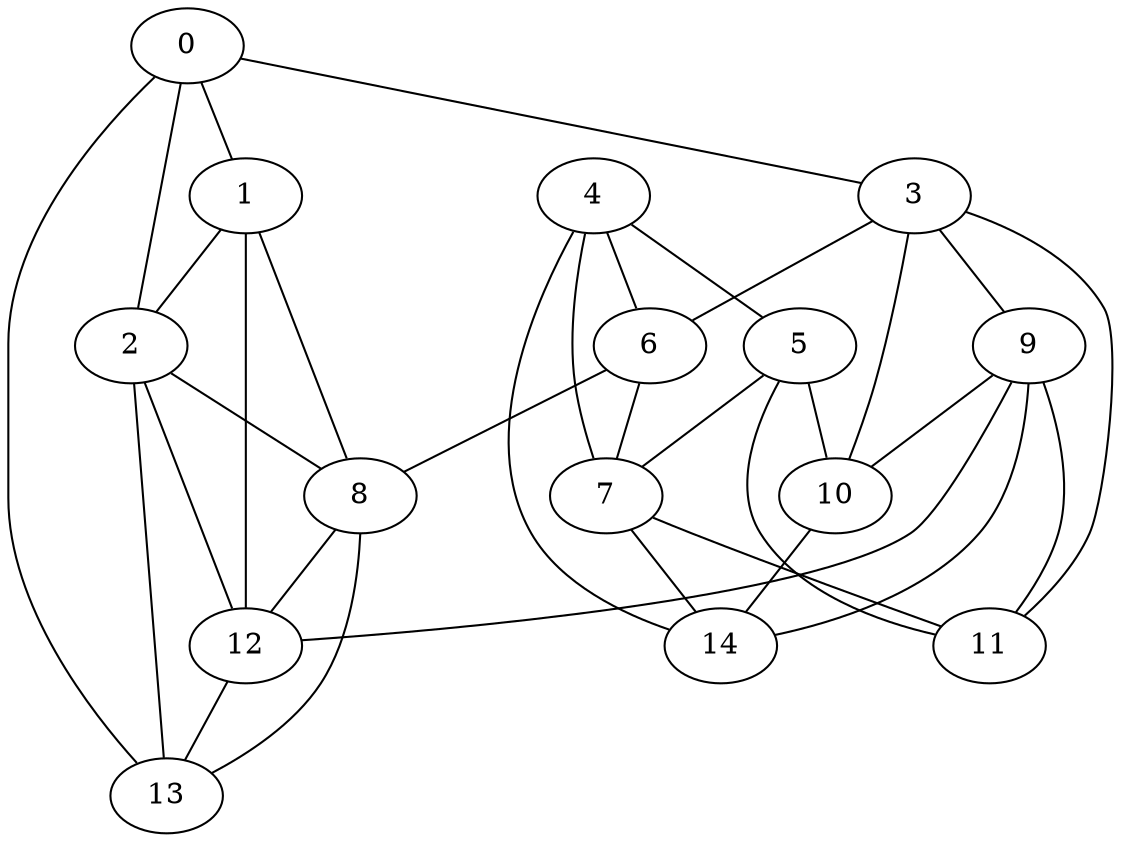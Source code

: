 graph machines_test_num {
	0
	1
	2
	3
	4
	5
	6
	7
	8
	9
	10
	11
	12
	13
	14
	0 -- 1
	0 -- 2
	0 -- 3
	0 -- 13
	1 -- 2
	1 -- 8
	1 -- 12
	2 -- 8
	2 -- 12
	2 -- 13
	3 -- 6
	3 -- 9
	3 -- 10
	3 -- 11
	4 -- 5
	4 -- 6
	4 -- 7
	4 -- 14
	5 -- 7
	5 -- 10
	5 -- 11
	6 -- 7
	6 -- 8
	7 -- 11
	7 -- 14
	8 -- 12
	8 -- 13
	9 -- 10
	9 -- 11
	9 -- 12
	9 -- 14
	10 -- 14
	12 -- 13
}
